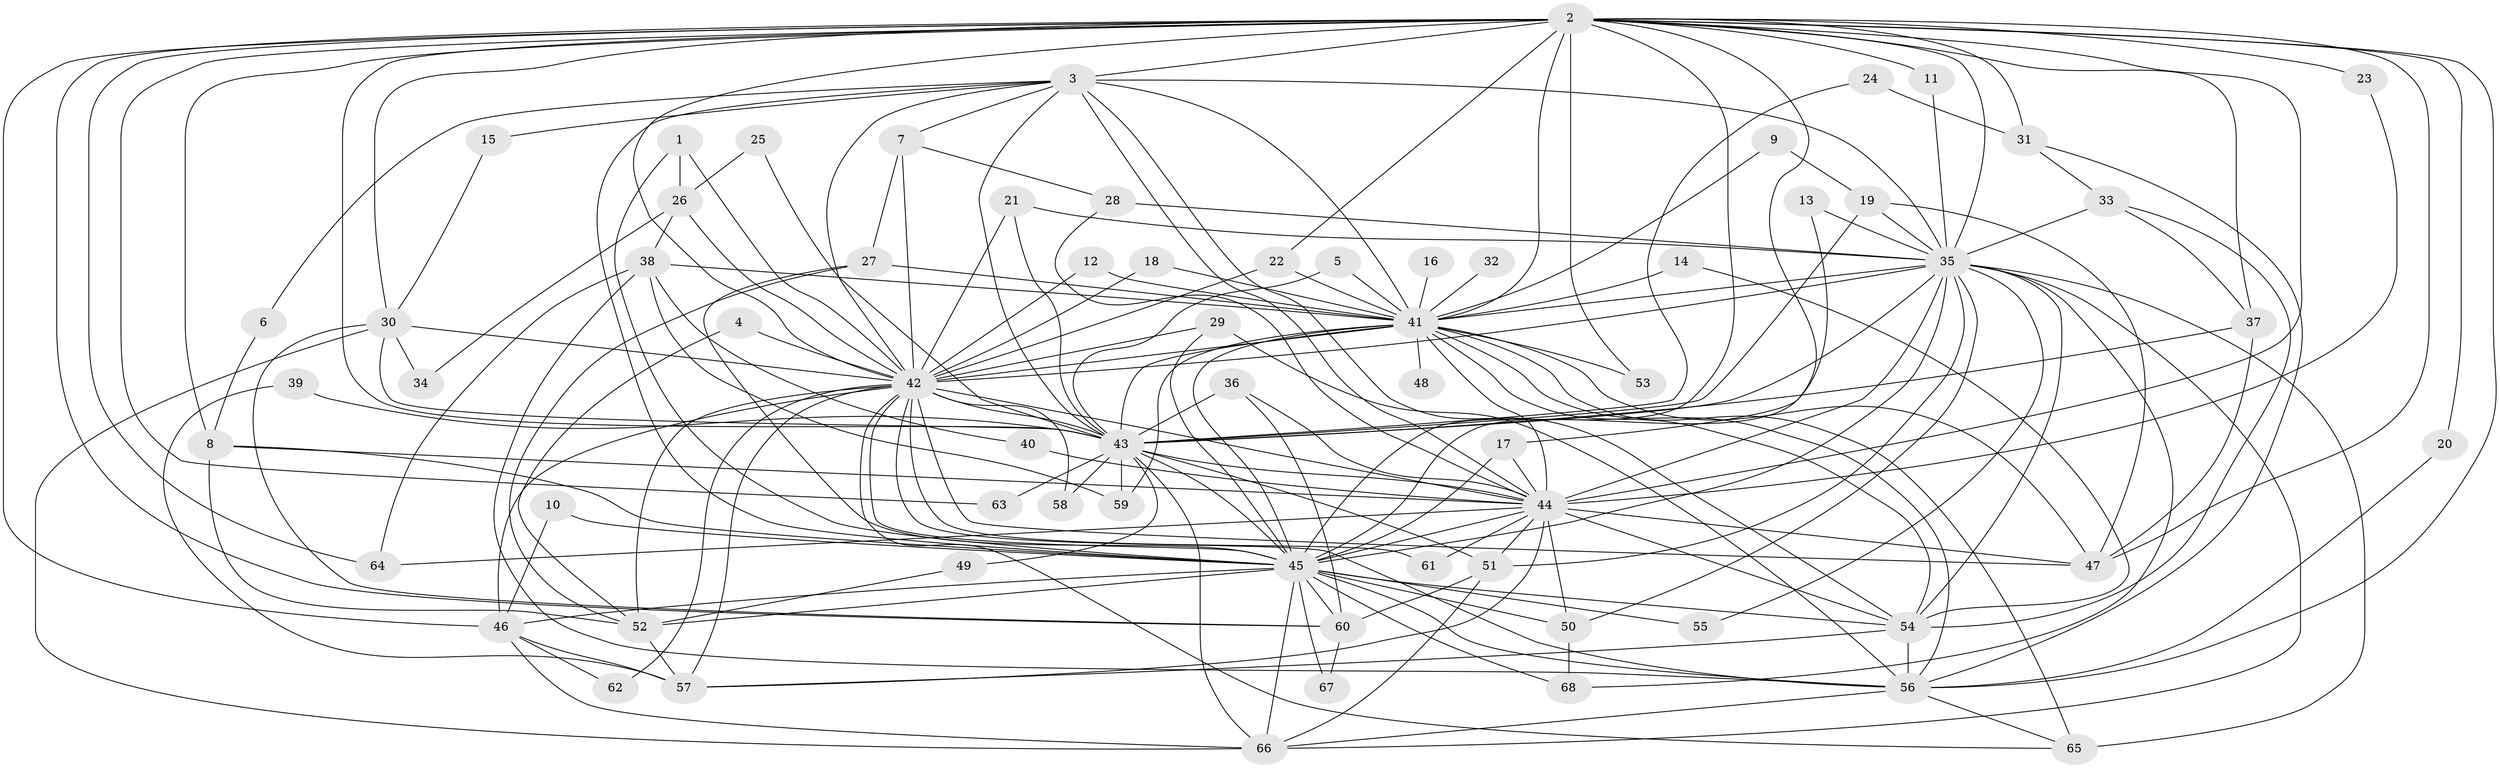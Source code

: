 // original degree distribution, {15: 0.007352941176470588, 21: 0.007352941176470588, 22: 0.007352941176470588, 33: 0.007352941176470588, 11: 0.007352941176470588, 20: 0.007352941176470588, 24: 0.014705882352941176, 32: 0.007352941176470588, 25: 0.007352941176470588, 5: 0.051470588235294115, 4: 0.09558823529411764, 6: 0.03676470588235294, 7: 0.014705882352941176, 3: 0.23529411764705882, 8: 0.007352941176470588, 2: 0.4852941176470588}
// Generated by graph-tools (version 1.1) at 2025/25/03/09/25 03:25:42]
// undirected, 68 vertices, 187 edges
graph export_dot {
graph [start="1"]
  node [color=gray90,style=filled];
  1;
  2;
  3;
  4;
  5;
  6;
  7;
  8;
  9;
  10;
  11;
  12;
  13;
  14;
  15;
  16;
  17;
  18;
  19;
  20;
  21;
  22;
  23;
  24;
  25;
  26;
  27;
  28;
  29;
  30;
  31;
  32;
  33;
  34;
  35;
  36;
  37;
  38;
  39;
  40;
  41;
  42;
  43;
  44;
  45;
  46;
  47;
  48;
  49;
  50;
  51;
  52;
  53;
  54;
  55;
  56;
  57;
  58;
  59;
  60;
  61;
  62;
  63;
  64;
  65;
  66;
  67;
  68;
  1 -- 26 [weight=1.0];
  1 -- 42 [weight=1.0];
  1 -- 45 [weight=1.0];
  2 -- 3 [weight=2.0];
  2 -- 8 [weight=1.0];
  2 -- 11 [weight=1.0];
  2 -- 17 [weight=1.0];
  2 -- 20 [weight=1.0];
  2 -- 22 [weight=1.0];
  2 -- 23 [weight=1.0];
  2 -- 30 [weight=1.0];
  2 -- 31 [weight=2.0];
  2 -- 35 [weight=2.0];
  2 -- 37 [weight=1.0];
  2 -- 41 [weight=4.0];
  2 -- 42 [weight=2.0];
  2 -- 43 [weight=2.0];
  2 -- 44 [weight=3.0];
  2 -- 45 [weight=3.0];
  2 -- 46 [weight=1.0];
  2 -- 47 [weight=1.0];
  2 -- 53 [weight=1.0];
  2 -- 56 [weight=1.0];
  2 -- 60 [weight=1.0];
  2 -- 63 [weight=1.0];
  2 -- 64 [weight=1.0];
  3 -- 6 [weight=1.0];
  3 -- 7 [weight=1.0];
  3 -- 15 [weight=1.0];
  3 -- 35 [weight=1.0];
  3 -- 41 [weight=2.0];
  3 -- 42 [weight=1.0];
  3 -- 43 [weight=1.0];
  3 -- 44 [weight=1.0];
  3 -- 45 [weight=2.0];
  3 -- 54 [weight=1.0];
  4 -- 42 [weight=1.0];
  4 -- 52 [weight=1.0];
  5 -- 41 [weight=1.0];
  5 -- 43 [weight=1.0];
  6 -- 8 [weight=1.0];
  7 -- 27 [weight=1.0];
  7 -- 28 [weight=1.0];
  7 -- 42 [weight=1.0];
  8 -- 44 [weight=1.0];
  8 -- 45 [weight=1.0];
  8 -- 52 [weight=1.0];
  9 -- 19 [weight=1.0];
  9 -- 41 [weight=1.0];
  10 -- 45 [weight=1.0];
  10 -- 46 [weight=1.0];
  11 -- 35 [weight=1.0];
  12 -- 41 [weight=1.0];
  12 -- 42 [weight=1.0];
  13 -- 35 [weight=1.0];
  13 -- 45 [weight=1.0];
  14 -- 41 [weight=1.0];
  14 -- 54 [weight=1.0];
  15 -- 30 [weight=1.0];
  16 -- 41 [weight=1.0];
  17 -- 44 [weight=1.0];
  17 -- 45 [weight=1.0];
  18 -- 41 [weight=1.0];
  18 -- 42 [weight=1.0];
  19 -- 35 [weight=1.0];
  19 -- 43 [weight=2.0];
  19 -- 47 [weight=1.0];
  20 -- 56 [weight=1.0];
  21 -- 35 [weight=1.0];
  21 -- 42 [weight=1.0];
  21 -- 43 [weight=1.0];
  22 -- 41 [weight=1.0];
  22 -- 42 [weight=1.0];
  23 -- 44 [weight=1.0];
  24 -- 31 [weight=1.0];
  24 -- 43 [weight=1.0];
  25 -- 26 [weight=1.0];
  25 -- 43 [weight=1.0];
  26 -- 34 [weight=1.0];
  26 -- 38 [weight=2.0];
  26 -- 42 [weight=1.0];
  27 -- 41 [weight=1.0];
  27 -- 45 [weight=1.0];
  27 -- 52 [weight=1.0];
  28 -- 35 [weight=2.0];
  28 -- 44 [weight=1.0];
  29 -- 42 [weight=1.0];
  29 -- 45 [weight=1.0];
  29 -- 56 [weight=1.0];
  30 -- 34 [weight=1.0];
  30 -- 42 [weight=1.0];
  30 -- 43 [weight=1.0];
  30 -- 60 [weight=1.0];
  30 -- 66 [weight=1.0];
  31 -- 33 [weight=1.0];
  31 -- 56 [weight=1.0];
  32 -- 41 [weight=1.0];
  33 -- 35 [weight=1.0];
  33 -- 37 [weight=1.0];
  33 -- 54 [weight=1.0];
  35 -- 41 [weight=2.0];
  35 -- 42 [weight=1.0];
  35 -- 43 [weight=2.0];
  35 -- 44 [weight=1.0];
  35 -- 45 [weight=2.0];
  35 -- 50 [weight=2.0];
  35 -- 51 [weight=1.0];
  35 -- 54 [weight=1.0];
  35 -- 55 [weight=1.0];
  35 -- 65 [weight=1.0];
  35 -- 66 [weight=1.0];
  35 -- 68 [weight=1.0];
  36 -- 43 [weight=1.0];
  36 -- 44 [weight=1.0];
  36 -- 60 [weight=1.0];
  37 -- 43 [weight=1.0];
  37 -- 47 [weight=1.0];
  38 -- 40 [weight=1.0];
  38 -- 41 [weight=2.0];
  38 -- 56 [weight=1.0];
  38 -- 59 [weight=1.0];
  38 -- 64 [weight=1.0];
  39 -- 43 [weight=1.0];
  39 -- 57 [weight=1.0];
  40 -- 44 [weight=1.0];
  41 -- 42 [weight=2.0];
  41 -- 43 [weight=3.0];
  41 -- 44 [weight=2.0];
  41 -- 45 [weight=2.0];
  41 -- 47 [weight=1.0];
  41 -- 48 [weight=1.0];
  41 -- 53 [weight=1.0];
  41 -- 54 [weight=1.0];
  41 -- 56 [weight=1.0];
  41 -- 59 [weight=2.0];
  41 -- 65 [weight=1.0];
  42 -- 43 [weight=2.0];
  42 -- 44 [weight=2.0];
  42 -- 45 [weight=2.0];
  42 -- 46 [weight=1.0];
  42 -- 47 [weight=1.0];
  42 -- 52 [weight=1.0];
  42 -- 56 [weight=1.0];
  42 -- 57 [weight=1.0];
  42 -- 58 [weight=1.0];
  42 -- 61 [weight=1.0];
  42 -- 62 [weight=1.0];
  42 -- 65 [weight=1.0];
  43 -- 44 [weight=1.0];
  43 -- 45 [weight=1.0];
  43 -- 49 [weight=1.0];
  43 -- 51 [weight=1.0];
  43 -- 58 [weight=1.0];
  43 -- 59 [weight=1.0];
  43 -- 63 [weight=1.0];
  43 -- 66 [weight=1.0];
  44 -- 45 [weight=1.0];
  44 -- 47 [weight=1.0];
  44 -- 50 [weight=1.0];
  44 -- 51 [weight=1.0];
  44 -- 54 [weight=1.0];
  44 -- 57 [weight=1.0];
  44 -- 61 [weight=1.0];
  44 -- 64 [weight=1.0];
  45 -- 46 [weight=2.0];
  45 -- 50 [weight=2.0];
  45 -- 52 [weight=2.0];
  45 -- 54 [weight=1.0];
  45 -- 55 [weight=1.0];
  45 -- 56 [weight=1.0];
  45 -- 60 [weight=1.0];
  45 -- 66 [weight=1.0];
  45 -- 67 [weight=1.0];
  45 -- 68 [weight=1.0];
  46 -- 57 [weight=1.0];
  46 -- 62 [weight=1.0];
  46 -- 66 [weight=1.0];
  49 -- 52 [weight=1.0];
  50 -- 68 [weight=1.0];
  51 -- 60 [weight=1.0];
  51 -- 66 [weight=1.0];
  52 -- 57 [weight=1.0];
  54 -- 56 [weight=1.0];
  54 -- 57 [weight=1.0];
  56 -- 65 [weight=1.0];
  56 -- 66 [weight=1.0];
  60 -- 67 [weight=1.0];
}
